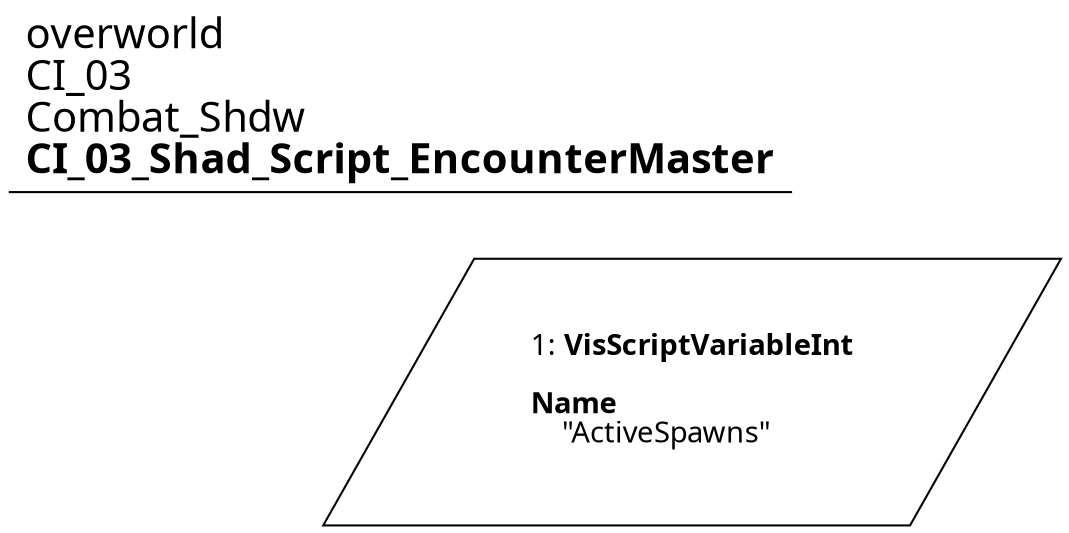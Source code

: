 digraph {
    layout = fdp;
    overlap = prism;
    sep = "+16";
    splines = spline;

    node [ shape = box ];

    graph [ fontname = "Segoe UI" ];
    node [ fontname = "Segoe UI" ];
    edge [ fontname = "Segoe UI" ];

    1 [ label = <1: <b>VisScriptVariableInt</b><br/><br/><b>Name</b><br align="left"/>    &quot;ActiveSpawns&quot;<br align="left"/>> ];
    1 [ shape = parallelogram ]
    1 [ pos = "0.010000001,-0.010000001!" ];

    title [ pos = "0.009000001,-0.009000001!" ];
    title [ shape = underline ];
    title [ label = <<font point-size="20">overworld<br align="left"/>CI_03<br align="left"/>Combat_Shdw<br align="left"/><b>CI_03_Shad_Script_EncounterMaster</b><br align="left"/></font>> ];
}

